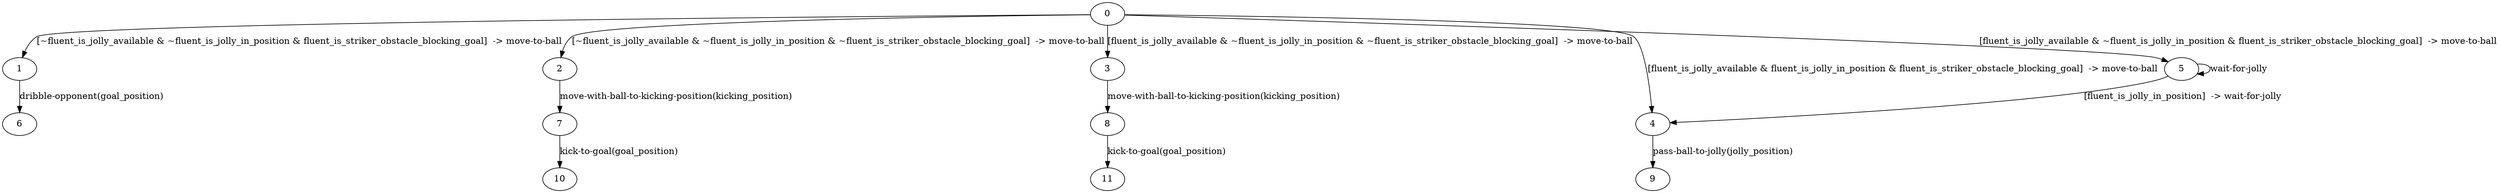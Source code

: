 strict digraph "" {
	0	[color=black];
	1	[color=black];
	0 -> 1	[color=black,
		label="[~fluent_is_jolly_available & ~fluent_is_jolly_in_position & fluent_is_striker_obstacle_blocking_goal]  -> move-to-ball"];
	2	[color=black];
	0 -> 2	[color=black,
		label="[~fluent_is_jolly_available & ~fluent_is_jolly_in_position & ~fluent_is_striker_obstacle_blocking_goal]  -> move-to-ball"];
	3	[color=black];
	0 -> 3	[color=black,
		label="[fluent_is_jolly_available & ~fluent_is_jolly_in_position & ~fluent_is_striker_obstacle_blocking_goal]  -> move-to-ball"];
	4	[color=black];
	0 -> 4	[color=black,
		label="[fluent_is_jolly_available & fluent_is_jolly_in_position & fluent_is_striker_obstacle_blocking_goal]  -> move-to-ball"];
	5	[color=black];
	0 -> 5	[color=black,
		label="[fluent_is_jolly_available & ~fluent_is_jolly_in_position & fluent_is_striker_obstacle_blocking_goal]  -> move-to-ball"];
	6	[color=black];
	1 -> 6	[color=black,
		label="dribble-opponent(goal_position)"];
	7	[color=black];
	2 -> 7	[color=black,
		label="move-with-ball-to-kicking-position(kicking_position)"];
	8	[color=black];
	3 -> 8	[color=black,
		label="move-with-ball-to-kicking-position(kicking_position)"];
	9	[color=black];
	4 -> 9	[color=black,
		label="pass-ball-to-jolly(jolly_position)"];
	5 -> 4	[color=black,
		label="[fluent_is_jolly_in_position]  -> wait-for-jolly"];
	5 -> 5	[color=black,
		label="wait-for-jolly"];
	10	[color=black];
	7 -> 10	[color=black,
		label="kick-to-goal(goal_position)"];
	11	[color=black];
	8 -> 11	[color=black,
		label="kick-to-goal(goal_position)"];
}
